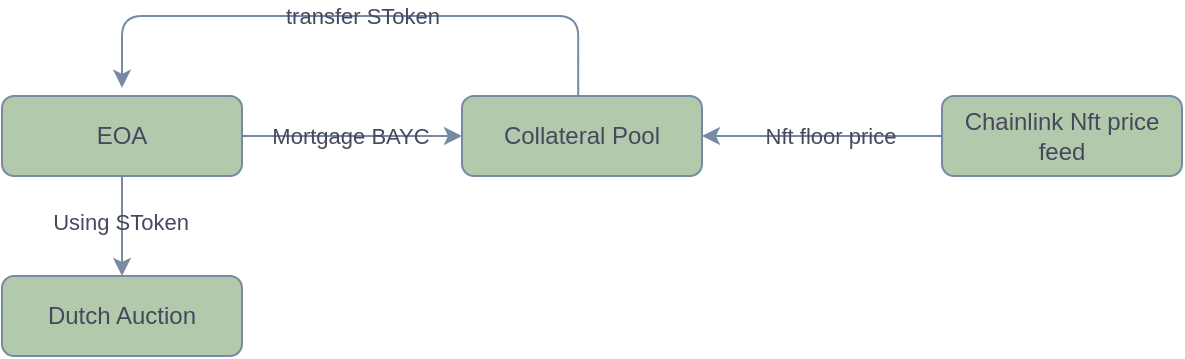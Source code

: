 <mxfile version="22.1.11" type="github">
  <diagram id="C5RBs43oDa-KdzZeNtuy" name="Page-1">
    <mxGraphModel dx="1062" dy="577" grid="1" gridSize="10" guides="1" tooltips="1" connect="1" arrows="1" fold="1" page="1" pageScale="1" pageWidth="827" pageHeight="1169" math="0" shadow="0">
      <root>
        <mxCell id="WIyWlLk6GJQsqaUBKTNV-0" />
        <mxCell id="WIyWlLk6GJQsqaUBKTNV-1" parent="WIyWlLk6GJQsqaUBKTNV-0" />
        <mxCell id="3Zo8p9p8w4QE9FRBnc0U-3" value="" style="edgeStyle=orthogonalEdgeStyle;rounded=1;orthogonalLoop=1;jettySize=auto;html=1;entryX=0;entryY=0.5;entryDx=0;entryDy=0;labelBackgroundColor=none;fontColor=default;strokeColor=#788AA3;" edge="1" parent="WIyWlLk6GJQsqaUBKTNV-1" source="WIyWlLk6GJQsqaUBKTNV-3" target="3Zo8p9p8w4QE9FRBnc0U-4">
          <mxGeometry relative="1" as="geometry">
            <mxPoint x="320" y="100" as="targetPoint" />
            <Array as="points">
              <mxPoint x="370" y="100" />
              <mxPoint x="370" y="100" />
            </Array>
          </mxGeometry>
        </mxCell>
        <mxCell id="3Zo8p9p8w4QE9FRBnc0U-5" value="Mortgage BAYC" style="edgeLabel;html=1;align=center;verticalAlign=middle;resizable=0;points=[];labelBackgroundColor=none;fontColor=#46495D;rounded=1;" vertex="1" connectable="0" parent="3Zo8p9p8w4QE9FRBnc0U-3">
          <mxGeometry x="-0.332" relative="1" as="geometry">
            <mxPoint x="17" as="offset" />
          </mxGeometry>
        </mxCell>
        <mxCell id="3Zo8p9p8w4QE9FRBnc0U-13" style="edgeStyle=orthogonalEdgeStyle;rounded=1;orthogonalLoop=1;jettySize=auto;html=1;entryX=0.5;entryY=0;entryDx=0;entryDy=0;labelBackgroundColor=none;fontColor=default;strokeColor=#788AA3;" edge="1" parent="WIyWlLk6GJQsqaUBKTNV-1" source="WIyWlLk6GJQsqaUBKTNV-3" target="3Zo8p9p8w4QE9FRBnc0U-14">
          <mxGeometry relative="1" as="geometry">
            <mxPoint x="220" y="180" as="targetPoint" />
          </mxGeometry>
        </mxCell>
        <mxCell id="3Zo8p9p8w4QE9FRBnc0U-15" value="Using SToken" style="edgeLabel;html=1;align=center;verticalAlign=middle;resizable=0;points=[];labelBackgroundColor=none;fontColor=#46495D;rounded=1;" vertex="1" connectable="0" parent="3Zo8p9p8w4QE9FRBnc0U-13">
          <mxGeometry x="-0.098" y="-1" relative="1" as="geometry">
            <mxPoint as="offset" />
          </mxGeometry>
        </mxCell>
        <mxCell id="WIyWlLk6GJQsqaUBKTNV-3" value="EOA" style="rounded=1;whiteSpace=wrap;html=1;fontSize=12;glass=0;strokeWidth=1;shadow=0;labelBackgroundColor=none;fillColor=#B2C9AB;strokeColor=#788AA3;fontColor=#46495D;" parent="WIyWlLk6GJQsqaUBKTNV-1" vertex="1">
          <mxGeometry x="160" y="80" width="120" height="40" as="geometry" />
        </mxCell>
        <mxCell id="3Zo8p9p8w4QE9FRBnc0U-6" style="edgeStyle=orthogonalEdgeStyle;rounded=1;orthogonalLoop=1;jettySize=auto;html=1;entryX=0.516;entryY=-0.103;entryDx=0;entryDy=0;entryPerimeter=0;labelBackgroundColor=none;fontColor=default;strokeColor=#788AA3;" edge="1" parent="WIyWlLk6GJQsqaUBKTNV-1">
          <mxGeometry relative="1" as="geometry">
            <mxPoint x="220.0" y="75.88" as="targetPoint" />
            <mxPoint x="448.11" y="80" as="sourcePoint" />
            <Array as="points">
              <mxPoint x="448.08" y="40" />
              <mxPoint x="220.08" y="40" />
            </Array>
          </mxGeometry>
        </mxCell>
        <mxCell id="3Zo8p9p8w4QE9FRBnc0U-7" value="transfer SToken" style="edgeLabel;html=1;align=center;verticalAlign=middle;resizable=0;points=[];labelBackgroundColor=none;fontColor=#46495D;rounded=1;" vertex="1" connectable="0" parent="3Zo8p9p8w4QE9FRBnc0U-6">
          <mxGeometry x="-0.102" relative="1" as="geometry">
            <mxPoint x="-12" as="offset" />
          </mxGeometry>
        </mxCell>
        <mxCell id="3Zo8p9p8w4QE9FRBnc0U-16" style="edgeStyle=orthogonalEdgeStyle;rounded=1;orthogonalLoop=1;jettySize=auto;html=1;entryX=1;entryY=0.5;entryDx=0;entryDy=0;exitX=0;exitY=0.5;exitDx=0;exitDy=0;labelBackgroundColor=none;fontColor=default;strokeColor=#788AA3;" edge="1" parent="WIyWlLk6GJQsqaUBKTNV-1" source="3Zo8p9p8w4QE9FRBnc0U-18" target="3Zo8p9p8w4QE9FRBnc0U-4">
          <mxGeometry relative="1" as="geometry">
            <mxPoint x="630" y="40" as="targetPoint" />
            <mxPoint x="490" y="30" as="sourcePoint" />
          </mxGeometry>
        </mxCell>
        <mxCell id="3Zo8p9p8w4QE9FRBnc0U-17" value="Nft floor price" style="edgeLabel;html=1;align=center;verticalAlign=middle;resizable=0;points=[];labelBackgroundColor=none;fontColor=#46495D;rounded=1;" vertex="1" connectable="0" parent="3Zo8p9p8w4QE9FRBnc0U-16">
          <mxGeometry x="0.231" y="-2" relative="1" as="geometry">
            <mxPoint x="18" y="2" as="offset" />
          </mxGeometry>
        </mxCell>
        <mxCell id="3Zo8p9p8w4QE9FRBnc0U-4" value="Collateral Pool" style="rounded=1;whiteSpace=wrap;html=1;fontSize=12;glass=0;strokeWidth=1;shadow=0;labelBackgroundColor=none;fillColor=#B2C9AB;strokeColor=#788AA3;fontColor=#46495D;" vertex="1" parent="WIyWlLk6GJQsqaUBKTNV-1">
          <mxGeometry x="390" y="80" width="120" height="40" as="geometry" />
        </mxCell>
        <mxCell id="3Zo8p9p8w4QE9FRBnc0U-14" value="Dutch Auction" style="rounded=1;whiteSpace=wrap;html=1;fontSize=12;glass=0;strokeWidth=1;shadow=0;labelBackgroundColor=none;fillColor=#B2C9AB;strokeColor=#788AA3;fontColor=#46495D;" vertex="1" parent="WIyWlLk6GJQsqaUBKTNV-1">
          <mxGeometry x="160" y="170" width="120" height="40" as="geometry" />
        </mxCell>
        <mxCell id="3Zo8p9p8w4QE9FRBnc0U-18" value="Chainlink Nft price feed" style="rounded=1;whiteSpace=wrap;html=1;fontSize=12;glass=0;strokeWidth=1;shadow=0;labelBackgroundColor=none;fillColor=#B2C9AB;strokeColor=#788AA3;fontColor=#46495D;" vertex="1" parent="WIyWlLk6GJQsqaUBKTNV-1">
          <mxGeometry x="630" y="80" width="120" height="40" as="geometry" />
        </mxCell>
      </root>
    </mxGraphModel>
  </diagram>
</mxfile>
